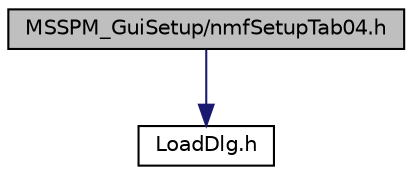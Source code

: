 digraph "MSSPM_GuiSetup/nmfSetupTab04.h"
{
 // LATEX_PDF_SIZE
  edge [fontname="Helvetica",fontsize="10",labelfontname="Helvetica",labelfontsize="10"];
  node [fontname="Helvetica",fontsize="10",shape=record];
  Node1 [label="MSSPM_GuiSetup/nmfSetupTab04.h",height=0.2,width=0.4,color="black", fillcolor="grey75", style="filled", fontcolor="black",tooltip="GUI definition for the Setup Model page class nmfSetup_Tab4."];
  Node1 -> Node2 [color="midnightblue",fontsize="10",style="solid",fontname="Helvetica"];
  Node2 [label="LoadDlg.h",height=0.2,width=0.4,color="black", fillcolor="white", style="filled",URL="$_load_dlg_8h.html",tooltip="GUI definition for the Settings File LoadDlg widget."];
}
